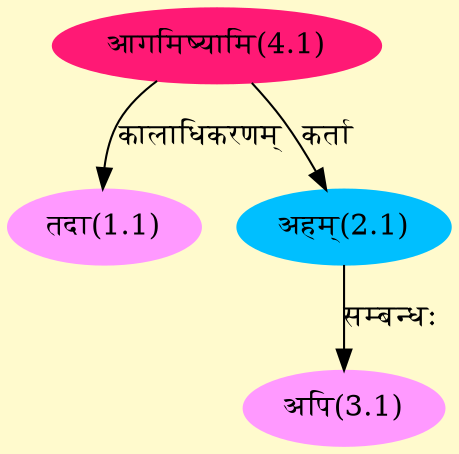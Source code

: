 digraph G{
rankdir=BT;
 compound=true;
 bgcolor="lemonchiffon1";
Node1_1 [style=filled, color="#FF99FF" label = "तदा(1.1)"]
Node4_1 [style=filled, color="#FF1975" label = "आगमिष्यामि(4.1)"]
Node2_1 [style=filled, color="#00BFFF" label = "अहम्(2.1)"]
Node3_1 [style=filled, color="#FF99FF" label = "अपि(3.1)"]
/* Start of Relations section */

Node1_1 -> Node4_1 [  label="कालाधिकरणम्"  dir="back" ]
Node2_1 -> Node4_1 [  label="कर्ता"  dir="back" ]
Node3_1 -> Node2_1 [  label="सम्बन्धः"  dir="back" ]
}
